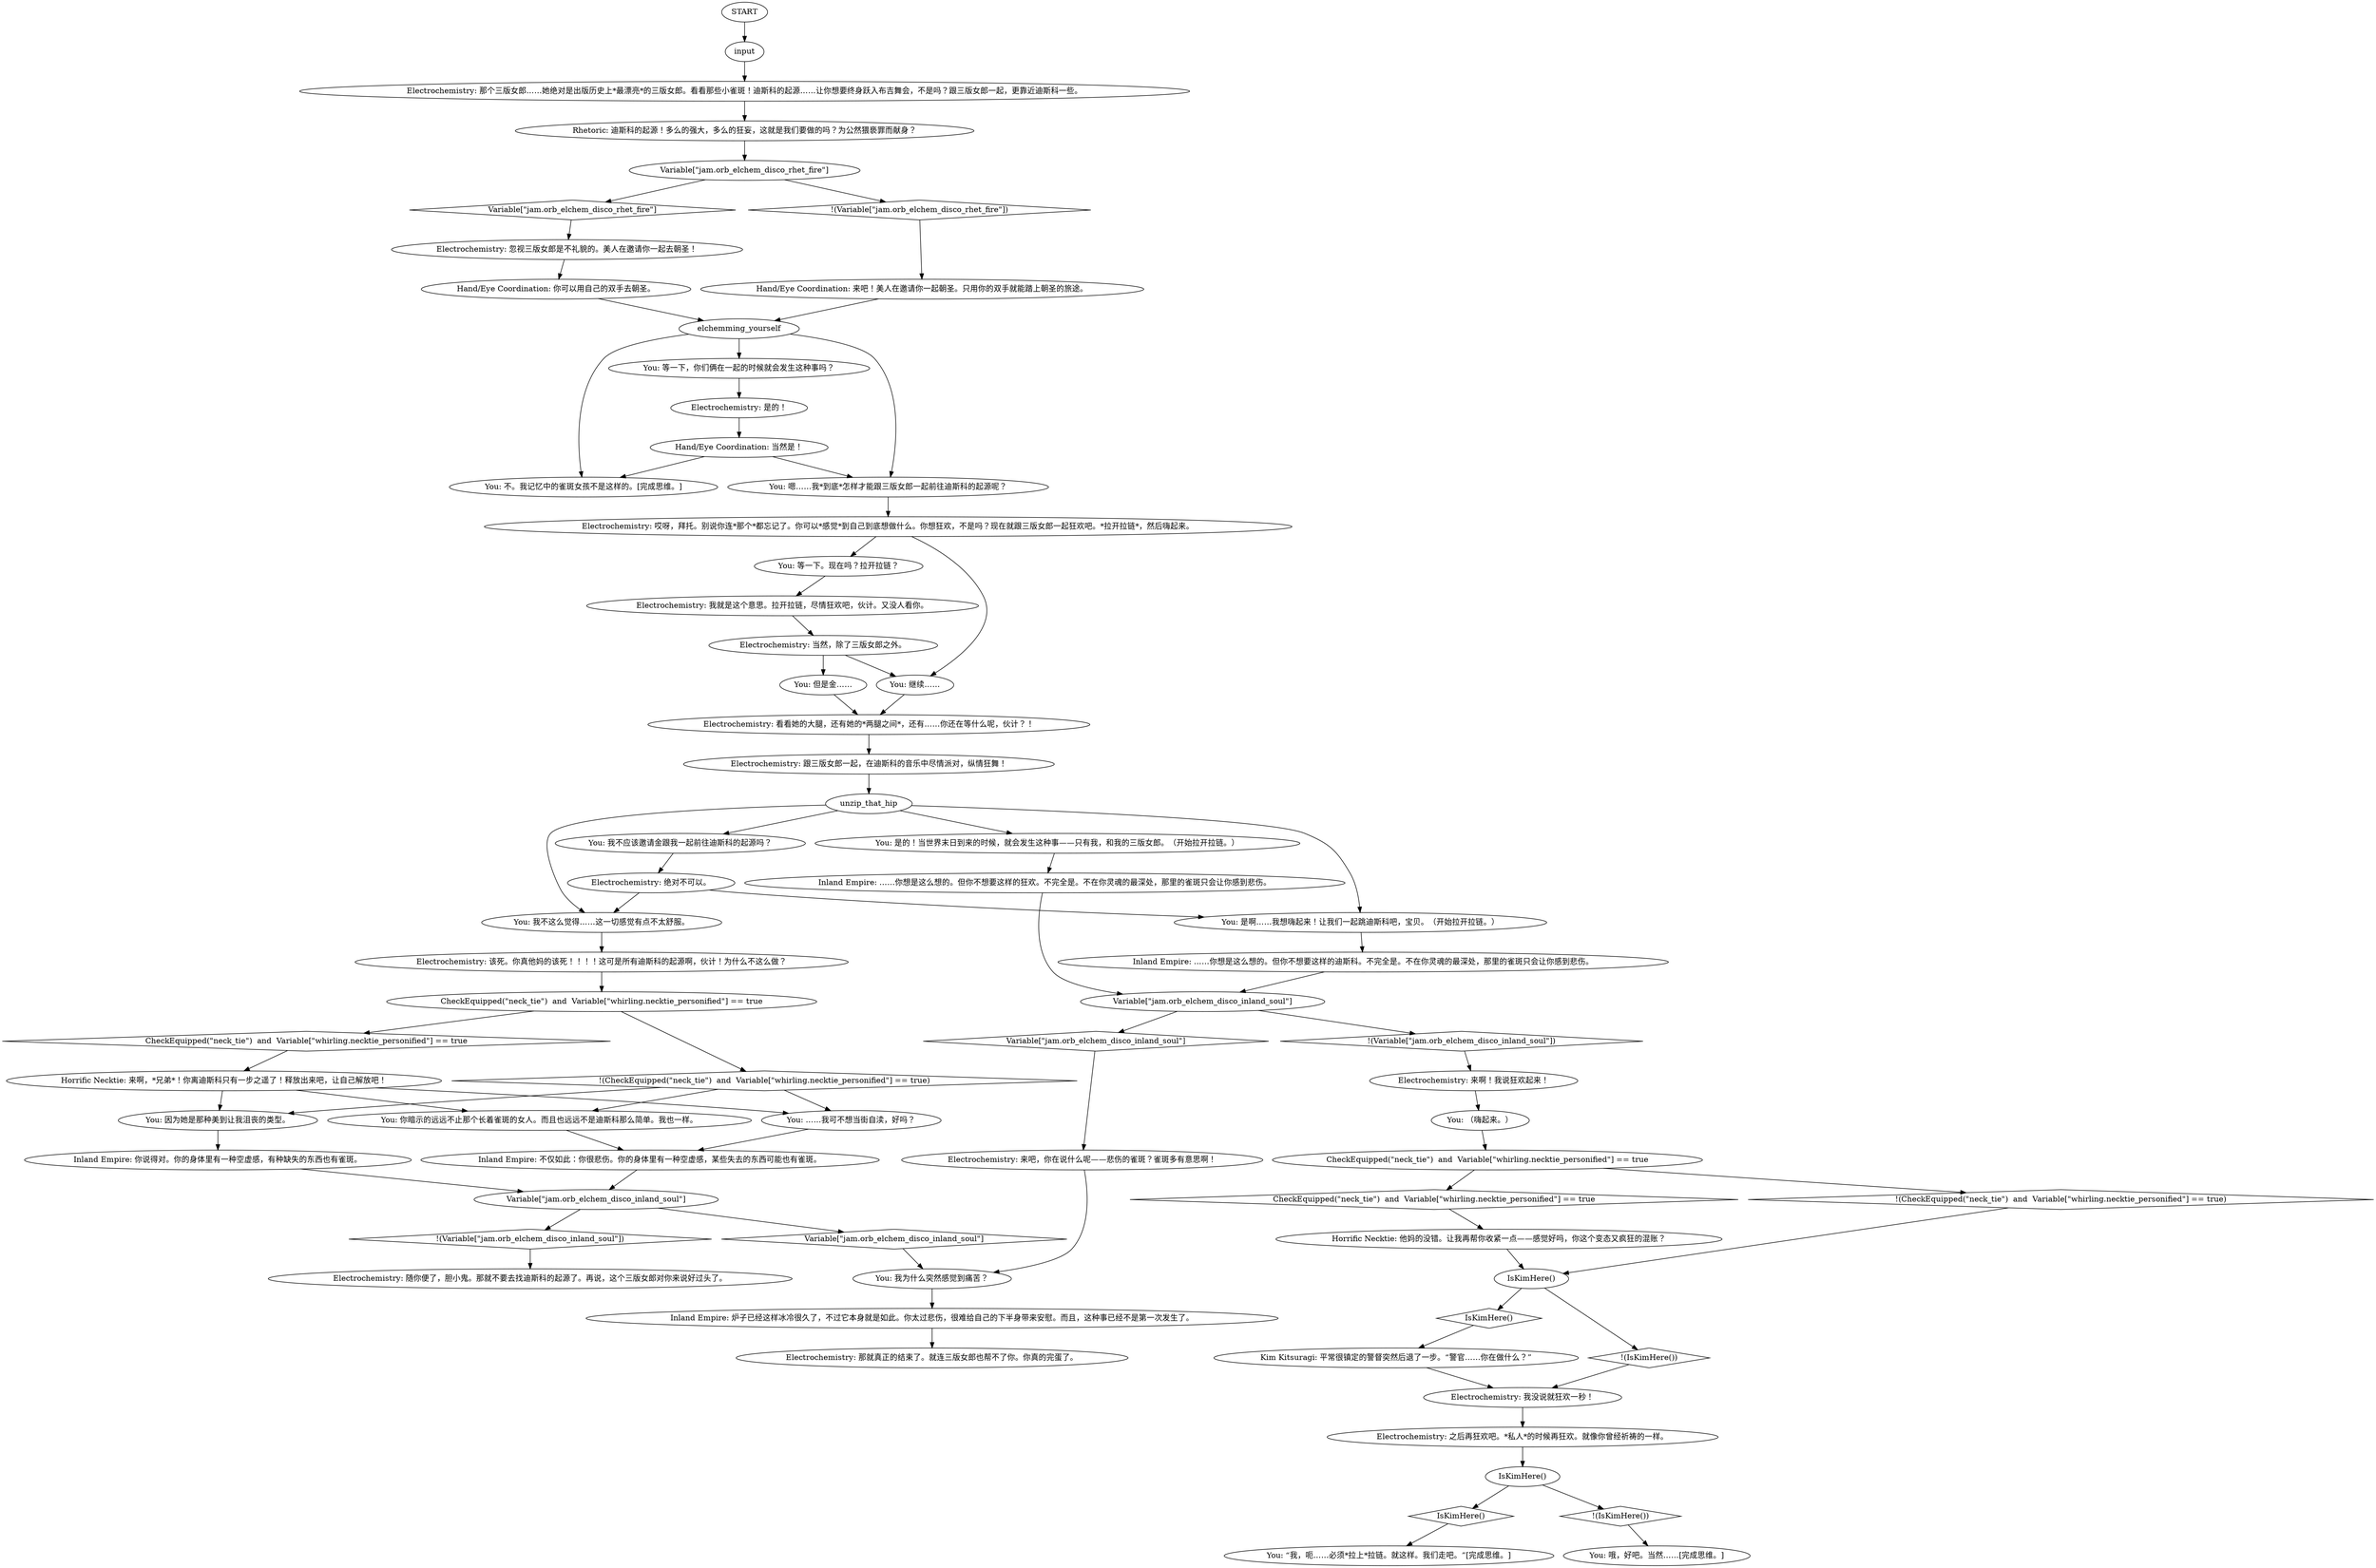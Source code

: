 # JAM ORB / pagetwothought
# A conversation with EletroChem that encourages you to commit an act of public indecency for Superstar point
# ==================================================
digraph G {
	  0 [label="START"];
	  1 [label="input"];
	  2 [label="Electrochemistry: 那个三版女郎……她绝对是出版历史上*最漂亮*的三版女郎。看看那些小雀斑！迪斯科的起源……让你想要终身跃入布吉舞会，不是吗？跟三版女郎一起，更靠近迪斯科一些。"];
	  3 [label="Kim Kitsuragi: 平常很镇定的警督突然后退了一步。“警官……你在做什么？”"];
	  4 [label="You: 我为什么突然感觉到痛苦？"];
	  5 [label="You: 因为她是那种美到让我沮丧的类型。"];
	  6 [label="Electrochemistry: 那就真正的结束了。就连三版女郎也帮不了你。你真的完蛋了。"];
	  7 [label="You: 不。我记忆中的雀斑女孩不是这样的。[完成思维。]"];
	  8 [label="Rhetoric: 迪斯科的起源！多么的强大，多么的狂妄，这就是我们要做的吗？为公然猥亵罪而献身？"];
	  9 [label="IsKimHere()"];
	  10 [label="IsKimHere()", shape=diamond];
	  11 [label="!(IsKimHere())", shape=diamond];
	  12 [label="Hand/Eye Coordination: 你可以用自己的双手去朝圣。"];
	  13 [label="You: 但是金……"];
	  14 [label="You: 是啊……我想嗨起来！让我们一起跳迪斯科吧，宝贝。（开始拉开拉链。）"];
	  15 [label="Electrochemistry: 绝对不可以。"];
	  16 [label="Hand/Eye Coordination: 当然是！"];
	  17 [label="You: （嗨起来。）"];
	  18 [label="Variable[\"jam.orb_elchem_disco_inland_soul\"]"];
	  19 [label="Variable[\"jam.orb_elchem_disco_inland_soul\"]", shape=diamond];
	  20 [label="!(Variable[\"jam.orb_elchem_disco_inland_soul\"])", shape=diamond];
	  21 [label="You: 哦，好吧。当然……[完成思维。]"];
	  22 [label="You: ……我可不想当街自渎，好吗？"];
	  23 [label="You: 继续……"];
	  24 [label="Electrochemistry: 跟三版女郎一起，在迪斯科的音乐中尽情派对，纵情狂舞！"];
	  25 [label="You: 我不这么觉得……这一切感觉有点不太舒服。"];
	  26 [label="unzip_that_hip"];
	  27 [label="Electrochemistry: 来啊！我说狂欢起来！"];
	  28 [label="Electrochemistry: 之后再狂欢吧。*私人*的时候再狂欢。就像你曾经祈祷的一样。"];
	  29 [label="Electrochemistry: 我就是这个意思。拉开拉链，尽情狂欢吧，伙计。又没人看你。"];
	  30 [label="You: 我不应该邀请金跟我一起前往迪斯科的起源吗？"];
	  31 [label="Electrochemistry: 随你便了，胆小鬼。那就不要去找迪斯科的起源了。再说，这个三版女郎对你来说好过头了。"];
	  32 [label="You: 等一下，你们俩在一起的时候就会发生这种事吗？"];
	  33 [label="Hand/Eye Coordination: 来吧！美人在邀请你一起朝圣。只用你的双手就能踏上朝圣的旅途。"];
	  34 [label="IsKimHere()"];
	  35 [label="IsKimHere()", shape=diamond];
	  36 [label="!(IsKimHere())", shape=diamond];
	  37 [label="Electrochemistry: 哎呀，拜托。别说你连*那个*都忘记了。你可以*感觉*到自己到底想做什么。你想狂欢，不是吗？现在就跟三版女郎一起狂欢吧。*拉开拉链*，然后嗨起来。"];
	  38 [label="You: “我，呃……必须*拉上*拉链。就这样。我们走吧。”[完成思维。]"];
	  39 [label="Inland Empire: ……你想是这么想的。但你不想要这样的狂欢。不完全是。不在你灵魂的最深处，那里的雀斑只会让你感到悲伤。"];
	  40 [label="Electrochemistry: 当然，除了三版女郎之外。"];
	  41 [label="Horrific Necktie: 来啊，*兄弟*！你离迪斯科只有一步之遥了！释放出来吧，让自己解放吧！"];
	  42 [label="CheckEquipped(\"neck_tie\")  and  Variable[\"whirling.necktie_personified\"] == true"];
	  43 [label="CheckEquipped(\"neck_tie\")  and  Variable[\"whirling.necktie_personified\"] == true", shape=diamond];
	  44 [label="!(CheckEquipped(\"neck_tie\")  and  Variable[\"whirling.necktie_personified\"] == true)", shape=diamond];
	  45 [label="You: 等一下。现在吗？拉开拉链？"];
	  46 [label="Inland Empire: ……你想是这么想的。但你不想要这样的迪斯科。不完全是。不在你灵魂的最深处，那里的雀斑只会让你感到悲伤。"];
	  47 [label="Electrochemistry: 该死。你真他妈的该死！！！！这可是所有迪斯科的起源啊，伙计！为什么不这么做？"];
	  48 [label="CheckEquipped(\"neck_tie\")  and  Variable[\"whirling.necktie_personified\"] == true"];
	  49 [label="CheckEquipped(\"neck_tie\")  and  Variable[\"whirling.necktie_personified\"] == true", shape=diamond];
	  50 [label="!(CheckEquipped(\"neck_tie\")  and  Variable[\"whirling.necktie_personified\"] == true)", shape=diamond];
	  51 [label="You: 嗯……我*到底*怎样才能跟三版女郎一起前往迪斯科的起源呢？"];
	  52 [label="You: 你暗示的远远不止那个长着雀斑的女人。而且也远远不是迪斯科那么简单。我也一样。"];
	  53 [label="Variable[\"jam.orb_elchem_disco_rhet_fire\"]"];
	  54 [label="Variable[\"jam.orb_elchem_disco_rhet_fire\"]", shape=diamond];
	  55 [label="!(Variable[\"jam.orb_elchem_disco_rhet_fire\"])", shape=diamond];
	  56 [label="elchemming_yourself"];
	  58 [label="Electrochemistry: 我没说就狂欢一秒！"];
	  59 [label="Horrific Necktie: 他妈的没错。让我再帮你收紧一点——感觉好吗，你这个变态又疯狂的混账？"];
	  60 [label="Electrochemistry: 来吧，你在说什么呢——悲伤的雀斑？雀斑多有意思啊！"];
	  61 [label="Electrochemistry: 忽视三版女郎是不礼貌的。美人在邀请你一起去朝圣！"];
	  62 [label="Electrochemistry: 看看她的大腿，还有她的*两腿之间*，还有……你还在等什么呢，伙计？！"];
	  63 [label="Variable[\"jam.orb_elchem_disco_inland_soul\"]"];
	  64 [label="Variable[\"jam.orb_elchem_disco_inland_soul\"]", shape=diamond];
	  65 [label="!(Variable[\"jam.orb_elchem_disco_inland_soul\"])", shape=diamond];
	  66 [label="Inland Empire: 炉子已经这样冰冷很久了，不过它本身就是如此。你太过悲伤，很难给自己的下半身带来安慰。而且，这种事已经不是第一次发生了。"];
	  67 [label="Inland Empire: 不仅如此：你很悲伤。你的身体里有一种空虚感，某些失去的东西可能也有雀斑。"];
	  68 [label="Electrochemistry: 是的！"];
	  69 [label="Inland Empire: 你说得对。你的身体里有一种空虚感，有种缺失的东西也有雀斑。"];
	  70 [label="You: 是的！当世界末日到来的时候，就会发生这种事——只有我，和我的三版女郎。（开始拉开拉链。）"];
	  0 -> 1
	  1 -> 2
	  2 -> 8
	  3 -> 58
	  4 -> 66
	  5 -> 69
	  8 -> 53
	  9 -> 10
	  9 -> 11
	  10 -> 38
	  11 -> 21
	  12 -> 56
	  13 -> 62
	  14 -> 46
	  15 -> 25
	  15 -> 14
	  16 -> 51
	  16 -> 7
	  17 -> 48
	  18 -> 19
	  18 -> 20
	  19 -> 4
	  20 -> 31
	  22 -> 67
	  23 -> 62
	  24 -> 26
	  25 -> 47
	  26 -> 25
	  26 -> 30
	  26 -> 70
	  26 -> 14
	  27 -> 17
	  28 -> 9
	  29 -> 40
	  30 -> 15
	  32 -> 68
	  33 -> 56
	  34 -> 35
	  34 -> 36
	  35 -> 3
	  36 -> 58
	  37 -> 45
	  37 -> 23
	  39 -> 63
	  40 -> 13
	  40 -> 23
	  41 -> 52
	  41 -> 5
	  41 -> 22
	  42 -> 43
	  42 -> 44
	  43 -> 41
	  44 -> 52
	  44 -> 5
	  44 -> 22
	  45 -> 29
	  46 -> 63
	  47 -> 42
	  48 -> 49
	  48 -> 50
	  49 -> 59
	  50 -> 34
	  51 -> 37
	  52 -> 67
	  53 -> 54
	  53 -> 55
	  54 -> 61
	  55 -> 33
	  56 -> 32
	  56 -> 51
	  56 -> 7
	  58 -> 28
	  59 -> 34
	  60 -> 4
	  61 -> 12
	  62 -> 24
	  63 -> 64
	  63 -> 65
	  64 -> 60
	  65 -> 27
	  66 -> 6
	  67 -> 18
	  68 -> 16
	  69 -> 18
	  70 -> 39
}


